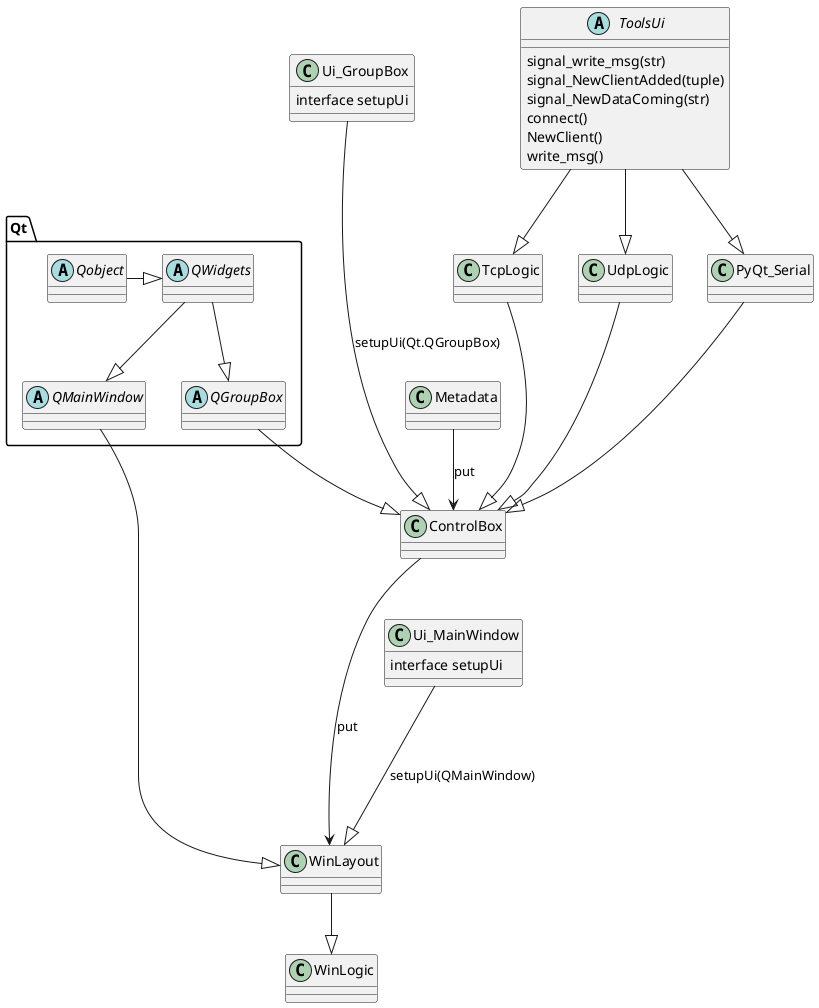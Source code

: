 @startuml
'https://plantuml.com/class-diagram


class Ui_GroupBox{
interface setupUi
}
class Ui_MainWindow{
interface setupUi
}
abstract class Qt.Qobject
abstract class Qt.QGroupBox
abstract class Qt.QWidgets
abstract class Qt.QMainWindow


abstract class ToolsUi{
    signal_write_msg(str)
    signal_NewClientAdded(tuple)
    signal_NewDataComing(str)
    connect()
    NewClient()
    write_msg()
}

class ControlBox
class Metadata
class PyQt_Serial
class TcpLogic
class UdpLogic

class Ui_MainWindow
class WinLayout
class WinLogic

Ui_GroupBox----|>ControlBox:setupUi(Qt.QGroupBox)
Qt.QGroupBox--|>ControlBox
Metadata-->ControlBox:put
ControlBox---->WinLayout:put
Qt.Qobject-|>Qt.QWidgets
Qt.QWidgets--|>Qt.QMainWindow
Qt.QWidgets--|>Qt.QGroupBox
ToolsUi--|>PyQt_Serial
ToolsUi--|>TcpLogic
ToolsUi--|>UdpLogic
Ui_MainWindow---|>WinLayout:setupUi(QMainWindow)
PyQt_Serial---|>ControlBox
TcpLogic---|>ControlBox
UdpLogic---|>ControlBox
Qt.QMainWindow--|>WinLayout
WinLayout--|>WinLogic

@enduml